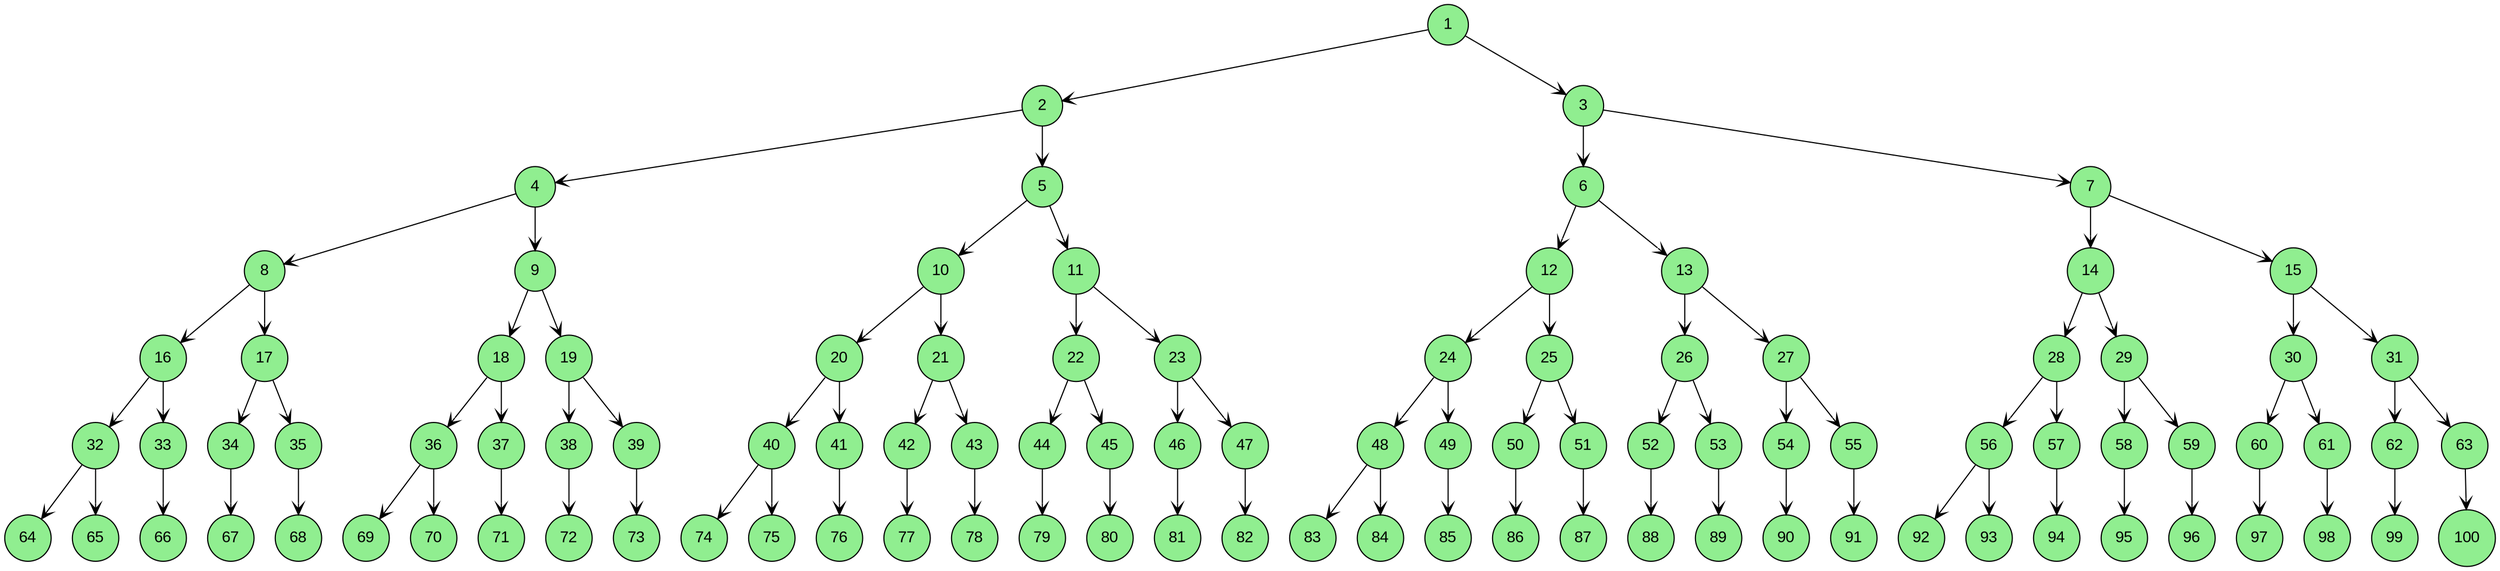 digraph BinaryTree {
    node [shape=circle, style=filled, fillcolor=lightgreen, fontname="Arial"];
    edge [arrowhead=vee, color=lightbrown];
    node1 [label="1"];
    node2 [label="2"];
    node1 -> node2;
    node4 [label="4"];
    node2 -> node4;
    node8 [label="8"];
    node4 -> node8;
    node16 [label="16"];
    node8 -> node16;
    node32 [label="32"];
    node16 -> node32;
    node64 [label="64"];
    node32 -> node64;
    node65 [label="65"];
    node32 -> node65;
    node33 [label="33"];
    node16 -> node33;
    node66 [label="66"];
    node33 -> node66;
    node17 [label="17"];
    node8 -> node17;
    node34 [label="34"];
    node17 -> node34;
    node67 [label="67"];
    node34 -> node67;
    node35 [label="35"];
    node17 -> node35;
    node68 [label="68"];
    node35 -> node68;
    node9 [label="9"];
    node4 -> node9;
    node18 [label="18"];
    node9 -> node18;
    node36 [label="36"];
    node18 -> node36;
    node69 [label="69"];
    node36 -> node69;
    node70 [label="70"];
    node36 -> node70;
    node37 [label="37"];
    node18 -> node37;
    node71 [label="71"];
    node37 -> node71;
    node19 [label="19"];
    node9 -> node19;
    node38 [label="38"];
    node19 -> node38;
    node72 [label="72"];
    node38 -> node72;
    node39 [label="39"];
    node19 -> node39;
    node73 [label="73"];
    node39 -> node73;
    node5 [label="5"];
    node2 -> node5;
    node10 [label="10"];
    node5 -> node10;
    node20 [label="20"];
    node10 -> node20;
    node40 [label="40"];
    node20 -> node40;
    node74 [label="74"];
    node40 -> node74;
    node75 [label="75"];
    node40 -> node75;
    node41 [label="41"];
    node20 -> node41;
    node76 [label="76"];
    node41 -> node76;
    node21 [label="21"];
    node10 -> node21;
    node42 [label="42"];
    node21 -> node42;
    node77 [label="77"];
    node42 -> node77;
    node43 [label="43"];
    node21 -> node43;
    node78 [label="78"];
    node43 -> node78;
    node11 [label="11"];
    node5 -> node11;
    node22 [label="22"];
    node11 -> node22;
    node44 [label="44"];
    node22 -> node44;
    node79 [label="79"];
    node44 -> node79;
    node45 [label="45"];
    node22 -> node45;
    node80 [label="80"];
    node45 -> node80;
    node23 [label="23"];
    node11 -> node23;
    node46 [label="46"];
    node23 -> node46;
    node81 [label="81"];
    node46 -> node81;
    node47 [label="47"];
    node23 -> node47;
    node82 [label="82"];
    node47 -> node82;
    node3 [label="3"];
    node1 -> node3;
    node6 [label="6"];
    node3 -> node6;
    node12 [label="12"];
    node6 -> node12;
    node24 [label="24"];
    node12 -> node24;
    node48 [label="48"];
    node24 -> node48;
    node83 [label="83"];
    node48 -> node83;
    node84 [label="84"];
    node48 -> node84;
    node49 [label="49"];
    node24 -> node49;
    node85 [label="85"];
    node49 -> node85;
    node25 [label="25"];
    node12 -> node25;
    node50 [label="50"];
    node25 -> node50;
    node86 [label="86"];
    node50 -> node86;
    node51 [label="51"];
    node25 -> node51;
    node87 [label="87"];
    node51 -> node87;
    node13 [label="13"];
    node6 -> node13;
    node26 [label="26"];
    node13 -> node26;
    node52 [label="52"];
    node26 -> node52;
    node88 [label="88"];
    node52 -> node88;
    node53 [label="53"];
    node26 -> node53;
    node89 [label="89"];
    node53 -> node89;
    node27 [label="27"];
    node13 -> node27;
    node54 [label="54"];
    node27 -> node54;
    node90 [label="90"];
    node54 -> node90;
    node55 [label="55"];
    node27 -> node55;
    node91 [label="91"];
    node55 -> node91;
    node7 [label="7"];
    node3 -> node7;
    node14 [label="14"];
    node7 -> node14;
    node28 [label="28"];
    node14 -> node28;
    node56 [label="56"];
    node28 -> node56;
    node92 [label="92"];
    node56 -> node92;
    node93 [label="93"];
    node56 -> node93;
    node57 [label="57"];
    node28 -> node57;
    node94 [label="94"];
    node57 -> node94;
    node29 [label="29"];
    node14 -> node29;
    node58 [label="58"];
    node29 -> node58;
    node95 [label="95"];
    node58 -> node95;
    node59 [label="59"];
    node29 -> node59;
    node96 [label="96"];
    node59 -> node96;
    node15 [label="15"];
    node7 -> node15;
    node30 [label="30"];
    node15 -> node30;
    node60 [label="60"];
    node30 -> node60;
    node97 [label="97"];
    node60 -> node97;
    node61 [label="61"];
    node30 -> node61;
    node98 [label="98"];
    node61 -> node98;
    node31 [label="31"];
    node15 -> node31;
    node62 [label="62"];
    node31 -> node62;
    node99 [label="99"];
    node62 -> node99;
    node63 [label="63"];
    node31 -> node63;
    node100 [label="100"];
    node63 -> node100;
}
